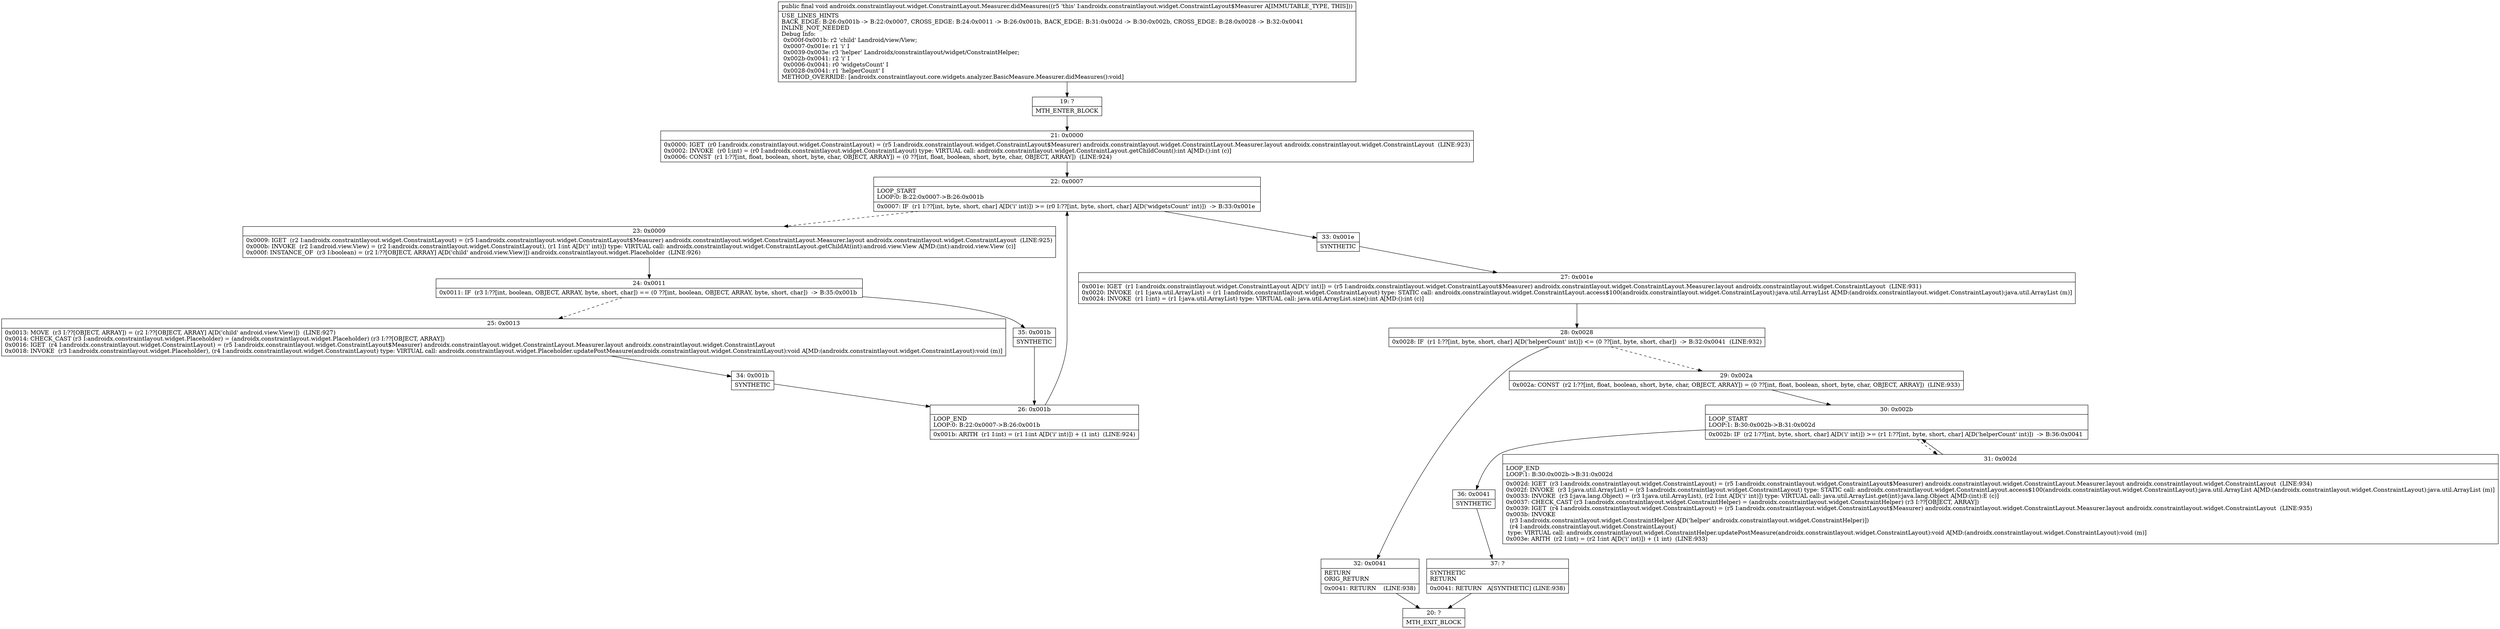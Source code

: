 digraph "CFG forandroidx.constraintlayout.widget.ConstraintLayout.Measurer.didMeasures()V" {
Node_19 [shape=record,label="{19\:\ ?|MTH_ENTER_BLOCK\l}"];
Node_21 [shape=record,label="{21\:\ 0x0000|0x0000: IGET  (r0 I:androidx.constraintlayout.widget.ConstraintLayout) = (r5 I:androidx.constraintlayout.widget.ConstraintLayout$Measurer) androidx.constraintlayout.widget.ConstraintLayout.Measurer.layout androidx.constraintlayout.widget.ConstraintLayout  (LINE:923)\l0x0002: INVOKE  (r0 I:int) = (r0 I:androidx.constraintlayout.widget.ConstraintLayout) type: VIRTUAL call: androidx.constraintlayout.widget.ConstraintLayout.getChildCount():int A[MD:():int (c)]\l0x0006: CONST  (r1 I:??[int, float, boolean, short, byte, char, OBJECT, ARRAY]) = (0 ??[int, float, boolean, short, byte, char, OBJECT, ARRAY])  (LINE:924)\l}"];
Node_22 [shape=record,label="{22\:\ 0x0007|LOOP_START\lLOOP:0: B:22:0x0007\-\>B:26:0x001b\l|0x0007: IF  (r1 I:??[int, byte, short, char] A[D('i' int)]) \>= (r0 I:??[int, byte, short, char] A[D('widgetsCount' int)])  \-\> B:33:0x001e \l}"];
Node_23 [shape=record,label="{23\:\ 0x0009|0x0009: IGET  (r2 I:androidx.constraintlayout.widget.ConstraintLayout) = (r5 I:androidx.constraintlayout.widget.ConstraintLayout$Measurer) androidx.constraintlayout.widget.ConstraintLayout.Measurer.layout androidx.constraintlayout.widget.ConstraintLayout  (LINE:925)\l0x000b: INVOKE  (r2 I:android.view.View) = (r2 I:androidx.constraintlayout.widget.ConstraintLayout), (r1 I:int A[D('i' int)]) type: VIRTUAL call: androidx.constraintlayout.widget.ConstraintLayout.getChildAt(int):android.view.View A[MD:(int):android.view.View (c)]\l0x000f: INSTANCE_OF  (r3 I:boolean) = (r2 I:??[OBJECT, ARRAY] A[D('child' android.view.View)]) androidx.constraintlayout.widget.Placeholder  (LINE:926)\l}"];
Node_24 [shape=record,label="{24\:\ 0x0011|0x0011: IF  (r3 I:??[int, boolean, OBJECT, ARRAY, byte, short, char]) == (0 ??[int, boolean, OBJECT, ARRAY, byte, short, char])  \-\> B:35:0x001b \l}"];
Node_25 [shape=record,label="{25\:\ 0x0013|0x0013: MOVE  (r3 I:??[OBJECT, ARRAY]) = (r2 I:??[OBJECT, ARRAY] A[D('child' android.view.View)])  (LINE:927)\l0x0014: CHECK_CAST (r3 I:androidx.constraintlayout.widget.Placeholder) = (androidx.constraintlayout.widget.Placeholder) (r3 I:??[OBJECT, ARRAY]) \l0x0016: IGET  (r4 I:androidx.constraintlayout.widget.ConstraintLayout) = (r5 I:androidx.constraintlayout.widget.ConstraintLayout$Measurer) androidx.constraintlayout.widget.ConstraintLayout.Measurer.layout androidx.constraintlayout.widget.ConstraintLayout \l0x0018: INVOKE  (r3 I:androidx.constraintlayout.widget.Placeholder), (r4 I:androidx.constraintlayout.widget.ConstraintLayout) type: VIRTUAL call: androidx.constraintlayout.widget.Placeholder.updatePostMeasure(androidx.constraintlayout.widget.ConstraintLayout):void A[MD:(androidx.constraintlayout.widget.ConstraintLayout):void (m)]\l}"];
Node_34 [shape=record,label="{34\:\ 0x001b|SYNTHETIC\l}"];
Node_26 [shape=record,label="{26\:\ 0x001b|LOOP_END\lLOOP:0: B:22:0x0007\-\>B:26:0x001b\l|0x001b: ARITH  (r1 I:int) = (r1 I:int A[D('i' int)]) + (1 int)  (LINE:924)\l}"];
Node_35 [shape=record,label="{35\:\ 0x001b|SYNTHETIC\l}"];
Node_33 [shape=record,label="{33\:\ 0x001e|SYNTHETIC\l}"];
Node_27 [shape=record,label="{27\:\ 0x001e|0x001e: IGET  (r1 I:androidx.constraintlayout.widget.ConstraintLayout A[D('i' int)]) = (r5 I:androidx.constraintlayout.widget.ConstraintLayout$Measurer) androidx.constraintlayout.widget.ConstraintLayout.Measurer.layout androidx.constraintlayout.widget.ConstraintLayout  (LINE:931)\l0x0020: INVOKE  (r1 I:java.util.ArrayList) = (r1 I:androidx.constraintlayout.widget.ConstraintLayout) type: STATIC call: androidx.constraintlayout.widget.ConstraintLayout.access$100(androidx.constraintlayout.widget.ConstraintLayout):java.util.ArrayList A[MD:(androidx.constraintlayout.widget.ConstraintLayout):java.util.ArrayList (m)]\l0x0024: INVOKE  (r1 I:int) = (r1 I:java.util.ArrayList) type: VIRTUAL call: java.util.ArrayList.size():int A[MD:():int (c)]\l}"];
Node_28 [shape=record,label="{28\:\ 0x0028|0x0028: IF  (r1 I:??[int, byte, short, char] A[D('helperCount' int)]) \<= (0 ??[int, byte, short, char])  \-\> B:32:0x0041  (LINE:932)\l}"];
Node_29 [shape=record,label="{29\:\ 0x002a|0x002a: CONST  (r2 I:??[int, float, boolean, short, byte, char, OBJECT, ARRAY]) = (0 ??[int, float, boolean, short, byte, char, OBJECT, ARRAY])  (LINE:933)\l}"];
Node_30 [shape=record,label="{30\:\ 0x002b|LOOP_START\lLOOP:1: B:30:0x002b\-\>B:31:0x002d\l|0x002b: IF  (r2 I:??[int, byte, short, char] A[D('i' int)]) \>= (r1 I:??[int, byte, short, char] A[D('helperCount' int)])  \-\> B:36:0x0041 \l}"];
Node_31 [shape=record,label="{31\:\ 0x002d|LOOP_END\lLOOP:1: B:30:0x002b\-\>B:31:0x002d\l|0x002d: IGET  (r3 I:androidx.constraintlayout.widget.ConstraintLayout) = (r5 I:androidx.constraintlayout.widget.ConstraintLayout$Measurer) androidx.constraintlayout.widget.ConstraintLayout.Measurer.layout androidx.constraintlayout.widget.ConstraintLayout  (LINE:934)\l0x002f: INVOKE  (r3 I:java.util.ArrayList) = (r3 I:androidx.constraintlayout.widget.ConstraintLayout) type: STATIC call: androidx.constraintlayout.widget.ConstraintLayout.access$100(androidx.constraintlayout.widget.ConstraintLayout):java.util.ArrayList A[MD:(androidx.constraintlayout.widget.ConstraintLayout):java.util.ArrayList (m)]\l0x0033: INVOKE  (r3 I:java.lang.Object) = (r3 I:java.util.ArrayList), (r2 I:int A[D('i' int)]) type: VIRTUAL call: java.util.ArrayList.get(int):java.lang.Object A[MD:(int):E (c)]\l0x0037: CHECK_CAST (r3 I:androidx.constraintlayout.widget.ConstraintHelper) = (androidx.constraintlayout.widget.ConstraintHelper) (r3 I:??[OBJECT, ARRAY]) \l0x0039: IGET  (r4 I:androidx.constraintlayout.widget.ConstraintLayout) = (r5 I:androidx.constraintlayout.widget.ConstraintLayout$Measurer) androidx.constraintlayout.widget.ConstraintLayout.Measurer.layout androidx.constraintlayout.widget.ConstraintLayout  (LINE:935)\l0x003b: INVOKE  \l  (r3 I:androidx.constraintlayout.widget.ConstraintHelper A[D('helper' androidx.constraintlayout.widget.ConstraintHelper)])\l  (r4 I:androidx.constraintlayout.widget.ConstraintLayout)\l type: VIRTUAL call: androidx.constraintlayout.widget.ConstraintHelper.updatePostMeasure(androidx.constraintlayout.widget.ConstraintLayout):void A[MD:(androidx.constraintlayout.widget.ConstraintLayout):void (m)]\l0x003e: ARITH  (r2 I:int) = (r2 I:int A[D('i' int)]) + (1 int)  (LINE:933)\l}"];
Node_36 [shape=record,label="{36\:\ 0x0041|SYNTHETIC\l}"];
Node_37 [shape=record,label="{37\:\ ?|SYNTHETIC\lRETURN\l|0x0041: RETURN   A[SYNTHETIC] (LINE:938)\l}"];
Node_20 [shape=record,label="{20\:\ ?|MTH_EXIT_BLOCK\l}"];
Node_32 [shape=record,label="{32\:\ 0x0041|RETURN\lORIG_RETURN\l|0x0041: RETURN    (LINE:938)\l}"];
MethodNode[shape=record,label="{public final void androidx.constraintlayout.widget.ConstraintLayout.Measurer.didMeasures((r5 'this' I:androidx.constraintlayout.widget.ConstraintLayout$Measurer A[IMMUTABLE_TYPE, THIS]))  | USE_LINES_HINTS\lBACK_EDGE: B:26:0x001b \-\> B:22:0x0007, CROSS_EDGE: B:24:0x0011 \-\> B:26:0x001b, BACK_EDGE: B:31:0x002d \-\> B:30:0x002b, CROSS_EDGE: B:28:0x0028 \-\> B:32:0x0041\lINLINE_NOT_NEEDED\lDebug Info:\l  0x000f\-0x001b: r2 'child' Landroid\/view\/View;\l  0x0007\-0x001e: r1 'i' I\l  0x0039\-0x003e: r3 'helper' Landroidx\/constraintlayout\/widget\/ConstraintHelper;\l  0x002b\-0x0041: r2 'i' I\l  0x0006\-0x0041: r0 'widgetsCount' I\l  0x0028\-0x0041: r1 'helperCount' I\lMETHOD_OVERRIDE: [androidx.constraintlayout.core.widgets.analyzer.BasicMeasure.Measurer.didMeasures():void]\l}"];
MethodNode -> Node_19;Node_19 -> Node_21;
Node_21 -> Node_22;
Node_22 -> Node_23[style=dashed];
Node_22 -> Node_33;
Node_23 -> Node_24;
Node_24 -> Node_25[style=dashed];
Node_24 -> Node_35;
Node_25 -> Node_34;
Node_34 -> Node_26;
Node_26 -> Node_22;
Node_35 -> Node_26;
Node_33 -> Node_27;
Node_27 -> Node_28;
Node_28 -> Node_29[style=dashed];
Node_28 -> Node_32;
Node_29 -> Node_30;
Node_30 -> Node_31[style=dashed];
Node_30 -> Node_36;
Node_31 -> Node_30;
Node_36 -> Node_37;
Node_37 -> Node_20;
Node_32 -> Node_20;
}

